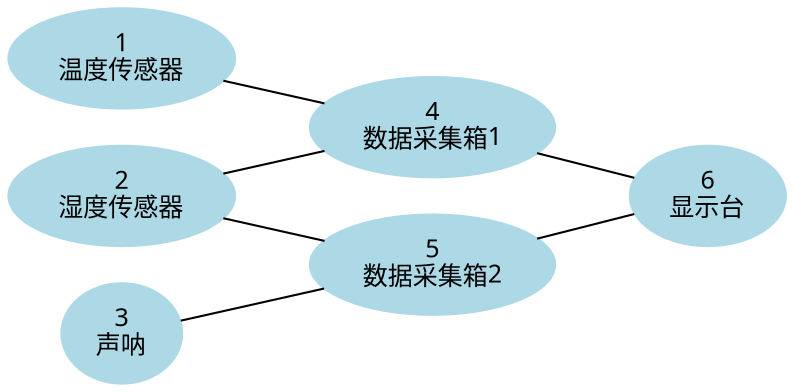 graph qing{
	rankdir = LR;
	node [shape = "ellipse", style = "filled", color = "lightblue", fontname = "FangSong", fontsize = "12"];
	1[label = "1\n温度传感器"];
	4[label = "4\n"];
	1--4;
	2[label = "2\n湿度传感器"];
	4[label = "4\n"];
	2--4;
	5[label = "5\n"];
	2--5;
	3[label = "3\n声呐"];
	5[label = "5\n"];
	3--5;
	4[label = "4\n数据采集箱1"];
	6[label = "6\n"];
	4--6;
	5[label = "5\n数据采集箱2"];
	6[label = "6\n"];
	5--6;
	6[label = "6\n显示台"];
}
